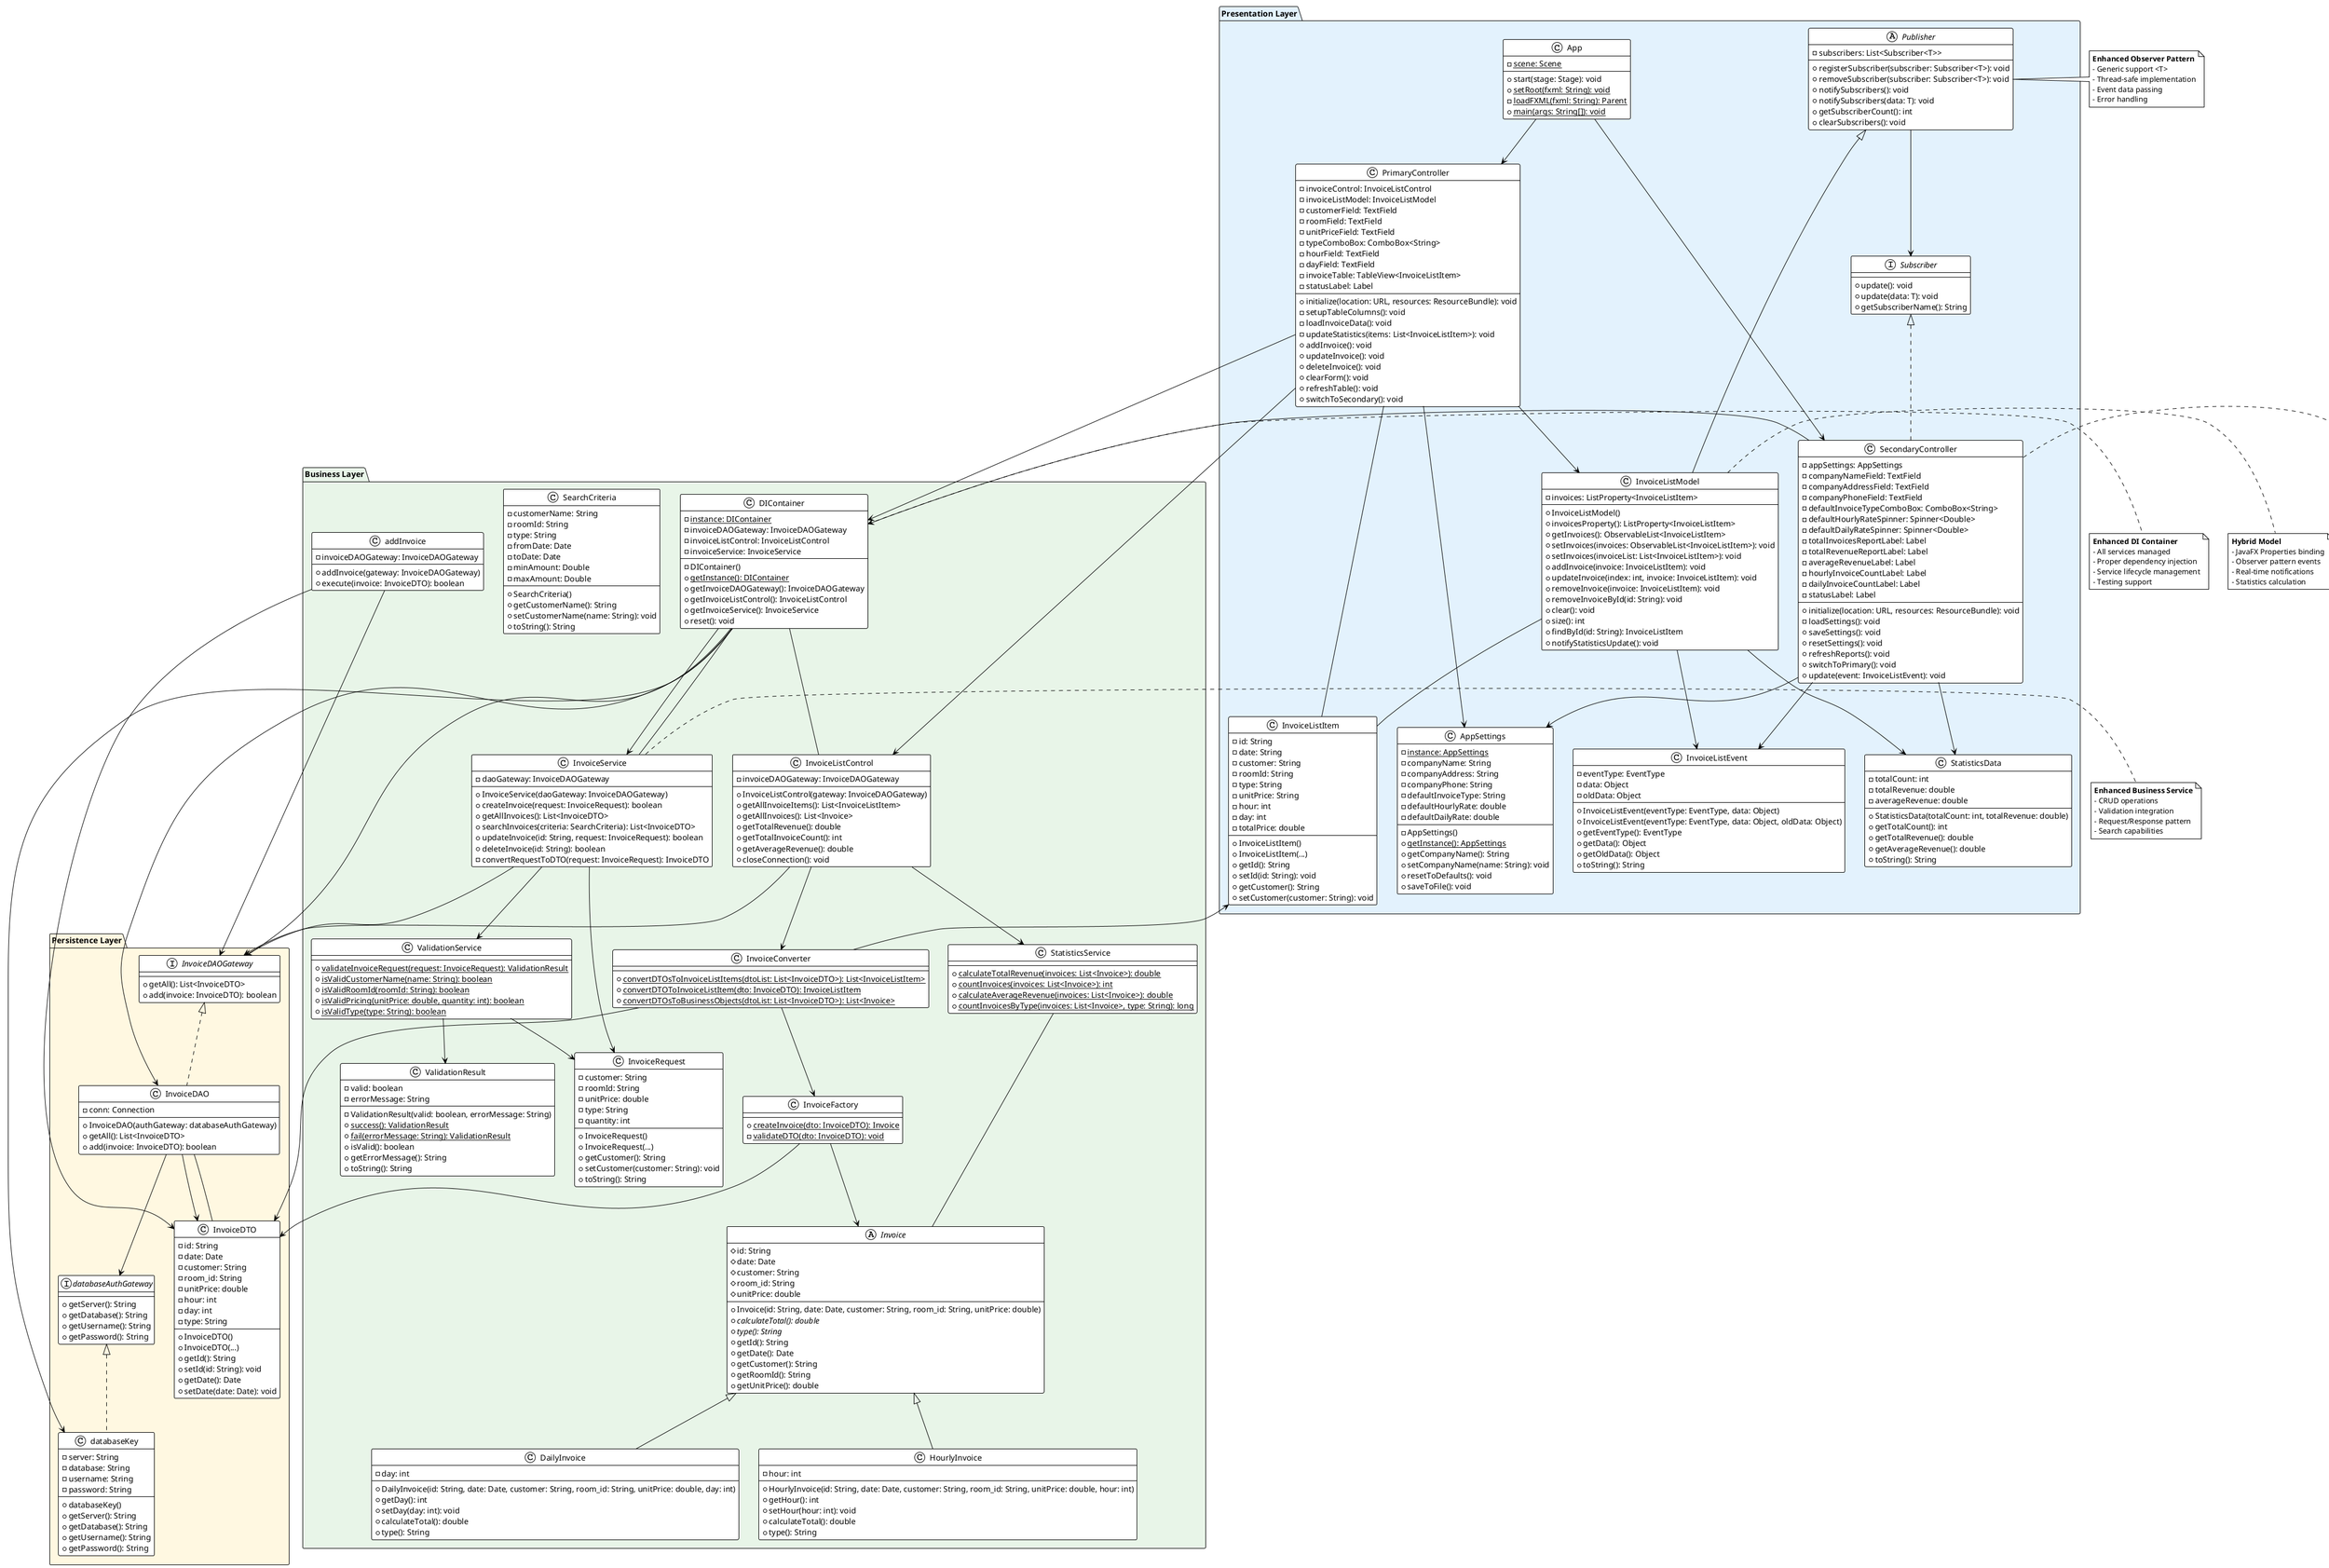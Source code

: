    @startuml Enhanced Invoice Manager Architecture

!theme plain

' Define layers with different colors
package "Presentation Layer" #E3F2FD {
    
    class App {
        - scene: Scene {static}
        + start(stage: Stage): void
        + setRoot(fxml: String): void {static}
        - loadFXML(fxml: String): Parent {static}
        + main(args: String[]): void {static}
    }
    
    class PrimaryController {
        - invoiceControl: InvoiceListControl
        - invoiceListModel: InvoiceListModel
        - customerField: TextField
        - roomField: TextField
        - unitPriceField: TextField
        - typeComboBox: ComboBox<String>
        - hourField: TextField
        - dayField: TextField
        - invoiceTable: TableView<InvoiceListItem>
        - statusLabel: Label
        + initialize(location: URL, resources: ResourceBundle): void
        - setupTableColumns(): void
        - loadInvoiceData(): void
        - updateStatistics(items: List<InvoiceListItem>): void
        + addInvoice(): void
        + updateInvoice(): void
        + deleteInvoice(): void
        + clearForm(): void
        + refreshTable(): void
        + switchToSecondary(): void
    }
    
    class SecondaryController {
        - appSettings: AppSettings
        - companyNameField: TextField
        - companyAddressField: TextField
        - companyPhoneField: TextField
        - defaultInvoiceTypeComboBox: ComboBox<String>
        - defaultHourlyRateSpinner: Spinner<Double>
        - defaultDailyRateSpinner: Spinner<Double>
        - totalInvoicesReportLabel: Label
        - totalRevenueReportLabel: Label
        - averageRevenueLabel: Label
        - hourlyInvoiceCountLabel: Label
        - dailyInvoiceCountLabel: Label
        - statusLabel: Label
        + initialize(location: URL, resources: ResourceBundle): void
        - loadSettings(): void
        + saveSettings(): void
        + resetSettings(): void
        + refreshReports(): void
        + switchToPrimary(): void
        + update(event: InvoiceListEvent): void
    }
    
    class InvoiceListItem {
        - id: String
        - date: String
        - customer: String
        - roomId: String
        - type: String
        - unitPrice: String
        - hour: int
        - day: int
        - totalPrice: double
        + InvoiceListItem()
        + InvoiceListItem(...)
        + getId(): String
        + setId(id: String): void
        + getCustomer(): String
        + setCustomer(customer: String): void
        ' ... other getters/setters with validation
    }
    
    class InvoiceListModel {
        - invoices: ListProperty<InvoiceListItem>
        + InvoiceListModel()
        + invoicesProperty(): ListProperty<InvoiceListItem>
        + getInvoices(): ObservableList<InvoiceListItem>
        + setInvoices(invoices: ObservableList<InvoiceListItem>): void
        + setInvoices(invoiceList: List<InvoiceListItem>): void
        + addInvoice(invoice: InvoiceListItem): void
        + updateInvoice(index: int, invoice: InvoiceListItem): void
        + removeInvoice(invoice: InvoiceListItem): void
        + removeInvoiceById(id: String): void
        + clear(): void
        + size(): int
        + findById(id: String): InvoiceListItem
        + notifyStatisticsUpdate(): void
    }
    
    abstract class Publisher {
        - subscribers: List<Subscriber<T>>
        + registerSubscriber(subscriber: Subscriber<T>): void
        + removeSubscriber(subscriber: Subscriber<T>): void
        + notifySubscribers(): void
        + notifySubscribers(data: T): void
        + getSubscriberCount(): int
        + clearSubscribers(): void
    }
    
    interface Subscriber {
        + update(): void
        + update(data: T): void
        + getSubscriberName(): String
    }
    
    class InvoiceListEvent {
        - eventType: EventType
        - data: Object
        - oldData: Object
        + InvoiceListEvent(eventType: EventType, data: Object)
        + InvoiceListEvent(eventType: EventType, data: Object, oldData: Object)
        + getEventType(): EventType
        + getData(): Object
        + getOldData(): Object
        + toString(): String
    }
    
    class StatisticsData {
        - totalCount: int
        - totalRevenue: double
        - averageRevenue: double
        + StatisticsData(totalCount: int, totalRevenue: double)
        + getTotalCount(): int
        + getTotalRevenue(): double
        + getAverageRevenue(): double
        + toString(): String
    }
    
    class AppSettings {
        - instance: AppSettings {static}
        - companyName: String
        - companyAddress: String
        - companyPhone: String
        - defaultInvoiceType: String
        - defaultHourlyRate: double
        - defaultDailyRate: double
        - AppSettings()
        + getInstance(): AppSettings {static}
        + getCompanyName(): String
        + setCompanyName(name: String): void
        ' ... other getters/setters
        + resetToDefaults(): void
        + saveToFile(): void
    }
}

package "Business Layer" #E8F5E8 {
    
    class DIContainer {
        - instance: DIContainer {static}
        - invoiceDAOGateway: InvoiceDAOGateway
        - invoiceListControl: InvoiceListControl
        - invoiceService: InvoiceService
        - DIContainer()
        + getInstance(): DIContainer {static}
        + getInvoiceDAOGateway(): InvoiceDAOGateway
        + getInvoiceListControl(): InvoiceListControl
        + getInvoiceService(): InvoiceService
        + reset(): void
    }
    
    class InvoiceListControl {
        - invoiceDAOGateway: InvoiceDAOGateway
        + InvoiceListControl(gateway: InvoiceDAOGateway)
        + getAllInvoiceItems(): List<InvoiceListItem>
        + getAllInvoices(): List<Invoice>
        + getTotalRevenue(): double
        + getTotalInvoiceCount(): int
        + getAverageRevenue(): double
        + closeConnection(): void
    }
    
    class InvoiceService {
        - daoGateway: InvoiceDAOGateway
        + InvoiceService(daoGateway: InvoiceDAOGateway)
        + createInvoice(request: InvoiceRequest): boolean
        + getAllInvoices(): List<InvoiceDTO>
        + searchInvoices(criteria: SearchCriteria): List<InvoiceDTO>
        + updateInvoice(id: String, request: InvoiceRequest): boolean
        + deleteInvoice(id: String): boolean
        - convertRequestToDTO(request: InvoiceRequest): InvoiceDTO
    }
    
    class ValidationService {
        + validateInvoiceRequest(request: InvoiceRequest): ValidationResult {static}
        + isValidCustomerName(name: String): boolean {static}
        + isValidRoomId(roomId: String): boolean {static}
        + isValidPricing(unitPrice: double, quantity: int): boolean {static}
        + isValidType(type: String): boolean {static}
    }
    
    class ValidationResult {
        - valid: boolean
        - errorMessage: String
        - ValidationResult(valid: boolean, errorMessage: String)
        + success(): ValidationResult {static}
        + fail(errorMessage: String): ValidationResult {static}
        + isValid(): boolean
        + getErrorMessage(): String
        + toString(): String
    }
    
    class InvoiceRequest {
        - customer: String
        - roomId: String
        - unitPrice: double
        - type: String
        - quantity: int
        + InvoiceRequest()
        + InvoiceRequest(...)
        + getCustomer(): String
        + setCustomer(customer: String): void
        ' ... other getters/setters
        + toString(): String
    }
    
    class SearchCriteria {
        - customerName: String
        - roomId: String
        - type: String
        - fromDate: Date
        - toDate: Date
        - minAmount: Double
        - maxAmount: Double
        + SearchCriteria()
        + getCustomerName(): String
        + setCustomerName(name: String): void
        ' ... other getters/setters
        + toString(): String
    }
    
    abstract class Invoice {
        # id: String
        # date: Date
        # customer: String
        # room_id: String
        # unitPrice: double
        + Invoice(id: String, date: Date, customer: String, room_id: String, unitPrice: double)
        + {abstract} calculateTotal(): double
        + {abstract} type(): String
        + getId(): String
        + getDate(): Date
        + getCustomer(): String
        + getRoomId(): String
        + getUnitPrice(): double
        ' ... setters
    }
    
    class HourlyInvoice {
        - hour: int
        + HourlyInvoice(id: String, date: Date, customer: String, room_id: String, unitPrice: double, hour: int)
        + getHour(): int
        + setHour(hour: int): void
        + calculateTotal(): double
        + type(): String
    }
    
    class DailyInvoice {
        - day: int
        + DailyInvoice(id: String, date: Date, customer: String, room_id: String, unitPrice: double, day: int)
        + getDay(): int
        + setDay(day: int): void
        + calculateTotal(): double
        + type(): String
    }
    
    class InvoiceFactory {
        + createInvoice(dto: InvoiceDTO): Invoice {static}
        - validateDTO(dto: InvoiceDTO): void {static}
    }
    
    class InvoiceConverter {
        + convertDTOsToInvoiceListItems(dtoList: List<InvoiceDTO>): List<InvoiceListItem> {static}
        + convertDTOToInvoiceListItem(dto: InvoiceDTO): InvoiceListItem {static}
        + convertDTOsToBusinessObjects(dtoList: List<InvoiceDTO>): List<Invoice> {static}
    }
    
    class StatisticsService {
        + calculateTotalRevenue(invoices: List<Invoice>): double {static}
        + countInvoices(invoices: List<Invoice>): int {static}
        + calculateAverageRevenue(invoices: List<Invoice>): double {static}
        + countInvoicesByType(invoices: List<Invoice>, type: String): long {static}
    }
    
    class addInvoice {
        - invoiceDAOGateway: InvoiceDAOGateway
        + addInvoice(gateway: InvoiceDAOGateway)
        + execute(invoice: InvoiceDTO): boolean
    }
}

package "Persistence Layer" #FFF8E1 {
    
    interface InvoiceDAOGateway {
        + getAll(): List<InvoiceDTO>
        + add(invoice: InvoiceDTO): boolean
    }
    
    class InvoiceDAO {
        - conn: Connection
        + InvoiceDAO(authGateway: databaseAuthGateway)
        + getAll(): List<InvoiceDTO>
        + add(invoice: InvoiceDTO): boolean
    }
    
    class InvoiceDTO {
        - id: String
        - date: Date
        - customer: String
        - room_id: String
        - unitPrice: double
        - hour: int
        - day: int
        - type: String
        + InvoiceDTO()
        + InvoiceDTO(...)
        + getId(): String
        + setId(id: String): void
        + getDate(): Date
        + setDate(date: Date): void
        ' ... other getters/setters with validation
    }
    
    interface databaseAuthGateway {
        + getServer(): String
        + getDatabase(): String
        + getUsername(): String
        + getPassword(): String
    }
    
    class databaseKey {
        - server: String
        - database: String
        - username: String
        - password: String
        + databaseKey()
        + getServer(): String
        + getDatabase(): String
        + getUsername(): String
        + getPassword(): String
    }
}

' Inheritance relationships
Invoice <|-- HourlyInvoice
Invoice <|-- DailyInvoice
Publisher <|-- InvoiceListModel

' Interface implementations
InvoiceDAOGateway <|.. InvoiceDAO
databaseAuthGateway <|.. databaseKey
Subscriber <|.. SecondaryController

' Dependencies (Uses)
App --> PrimaryController
App --> SecondaryController
PrimaryController --> InvoiceListControl
PrimaryController --> DIContainer
PrimaryController --> InvoiceListModel
PrimaryController --> AppSettings
SecondaryController --> AppSettings
SecondaryController --> DIContainer
InvoiceListControl --> InvoiceDAOGateway
InvoiceListControl --> InvoiceConverter
InvoiceListControl --> StatisticsService
InvoiceService --> InvoiceDAOGateway
InvoiceService --> ValidationService
InvoiceService --> InvoiceRequest
ValidationService --> InvoiceRequest
ValidationService --> ValidationResult
InvoiceConverter --> InvoiceFactory
InvoiceConverter --> InvoiceDTO
InvoiceConverter --> InvoiceListItem
InvoiceFactory --> InvoiceDTO
InvoiceFactory --> Invoice
InvoiceDAO --> databaseAuthGateway
InvoiceDAO --> InvoiceDTO
DIContainer --> InvoiceDAO
DIContainer --> databaseKey
DIContainer --> InvoiceService
addInvoice --> InvoiceDAOGateway
addInvoice --> InvoiceDTO
Publisher --> Subscriber

' Event-driven relationships
InvoiceListModel --> InvoiceListEvent
InvoiceListModel --> StatisticsData
SecondaryController --> InvoiceListEvent
SecondaryController --> StatisticsData

' Associations
PrimaryController -- InvoiceListItem
InvoiceListModel -- InvoiceListItem
DIContainer -- InvoiceDAOGateway
DIContainer -- InvoiceListControl
DIContainer -- InvoiceService
InvoiceDAO -- InvoiceDTO
StatisticsService -- Invoice

note right of Publisher
  <b>Enhanced Observer Pattern</b>
  - Generic support <T>
  - Thread-safe implementation
  - Event data passing
  - Error handling
end note

note right of SecondaryController
  <b>Settings & Reports Screen</b>
  - Company configuration
  - Default values management
  - Real-time business reports
  - Subscriber for auto-updates
end note

note right of InvoiceListModel
  <b>Hybrid Model</b>
  - JavaFX Properties binding
  - Observer pattern events
  - Real-time notifications
  - Statistics calculation
end note

note right of InvoiceService
  <b>Enhanced Business Service</b>
  - CRUD operations
  - Validation integration
  - Request/Response pattern
  - Search capabilities
end note

note right of DIContainer
  <b>Enhanced DI Container</b>
  - All services managed
  - Proper dependency injection
  - Service lifecycle management
  - Testing support
end note

@enduml
